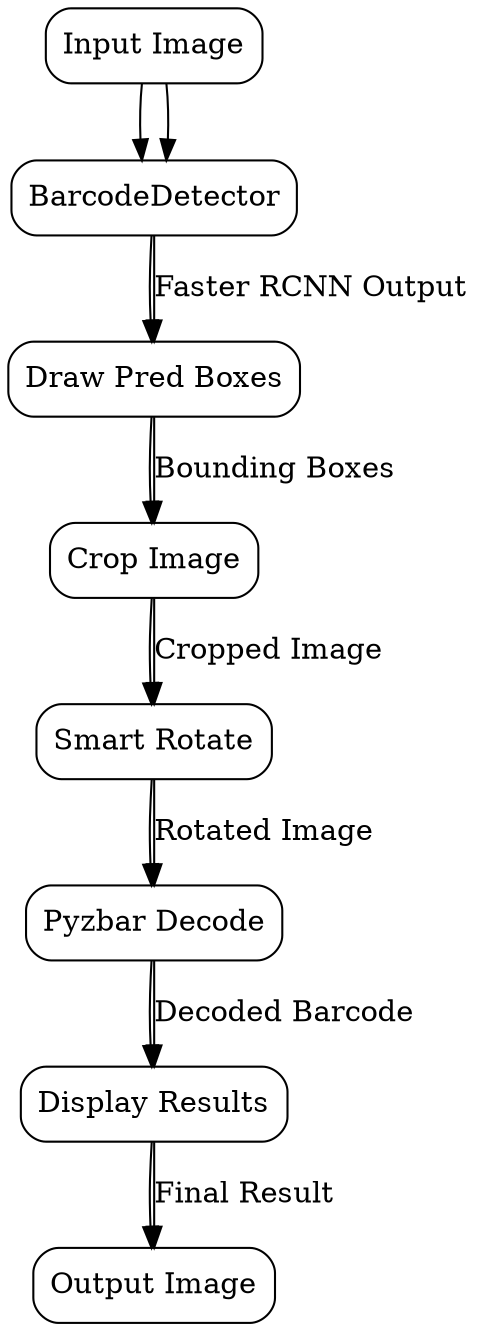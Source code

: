 digraph pipeline {
    node [shape=box, style=rounded];
    
    InputImage -> BarcodeDetector -> DrawPredBoxes -> CropImage -> SmartRotate -> PyzbarDecode -> DisplayResults -> OutputImage
    
    InputImage [label="Input Image"]
    BarcodeDetector [label="BarcodeDetector"]
    DrawPredBoxes [label="Draw Pred Boxes"]
    CropImage [label="Crop Image"]
    SmartRotate [label="Smart Rotate"]
    PyzbarDecode [label="Pyzbar Decode"]
    DisplayResults [label="Display Results"]
    OutputImage [label="Output Image"]

    InputImage -> BarcodeDetector
    BarcodeDetector -> DrawPredBoxes [label="Faster RCNN Output"]
    DrawPredBoxes -> CropImage [label="Bounding Boxes"]
    CropImage -> SmartRotate [label="Cropped Image"]
    SmartRotate -> PyzbarDecode [label="Rotated Image"]
    PyzbarDecode -> DisplayResults [label="Decoded Barcode"]
    DisplayResults -> OutputImage [label="Final Result"]
}
